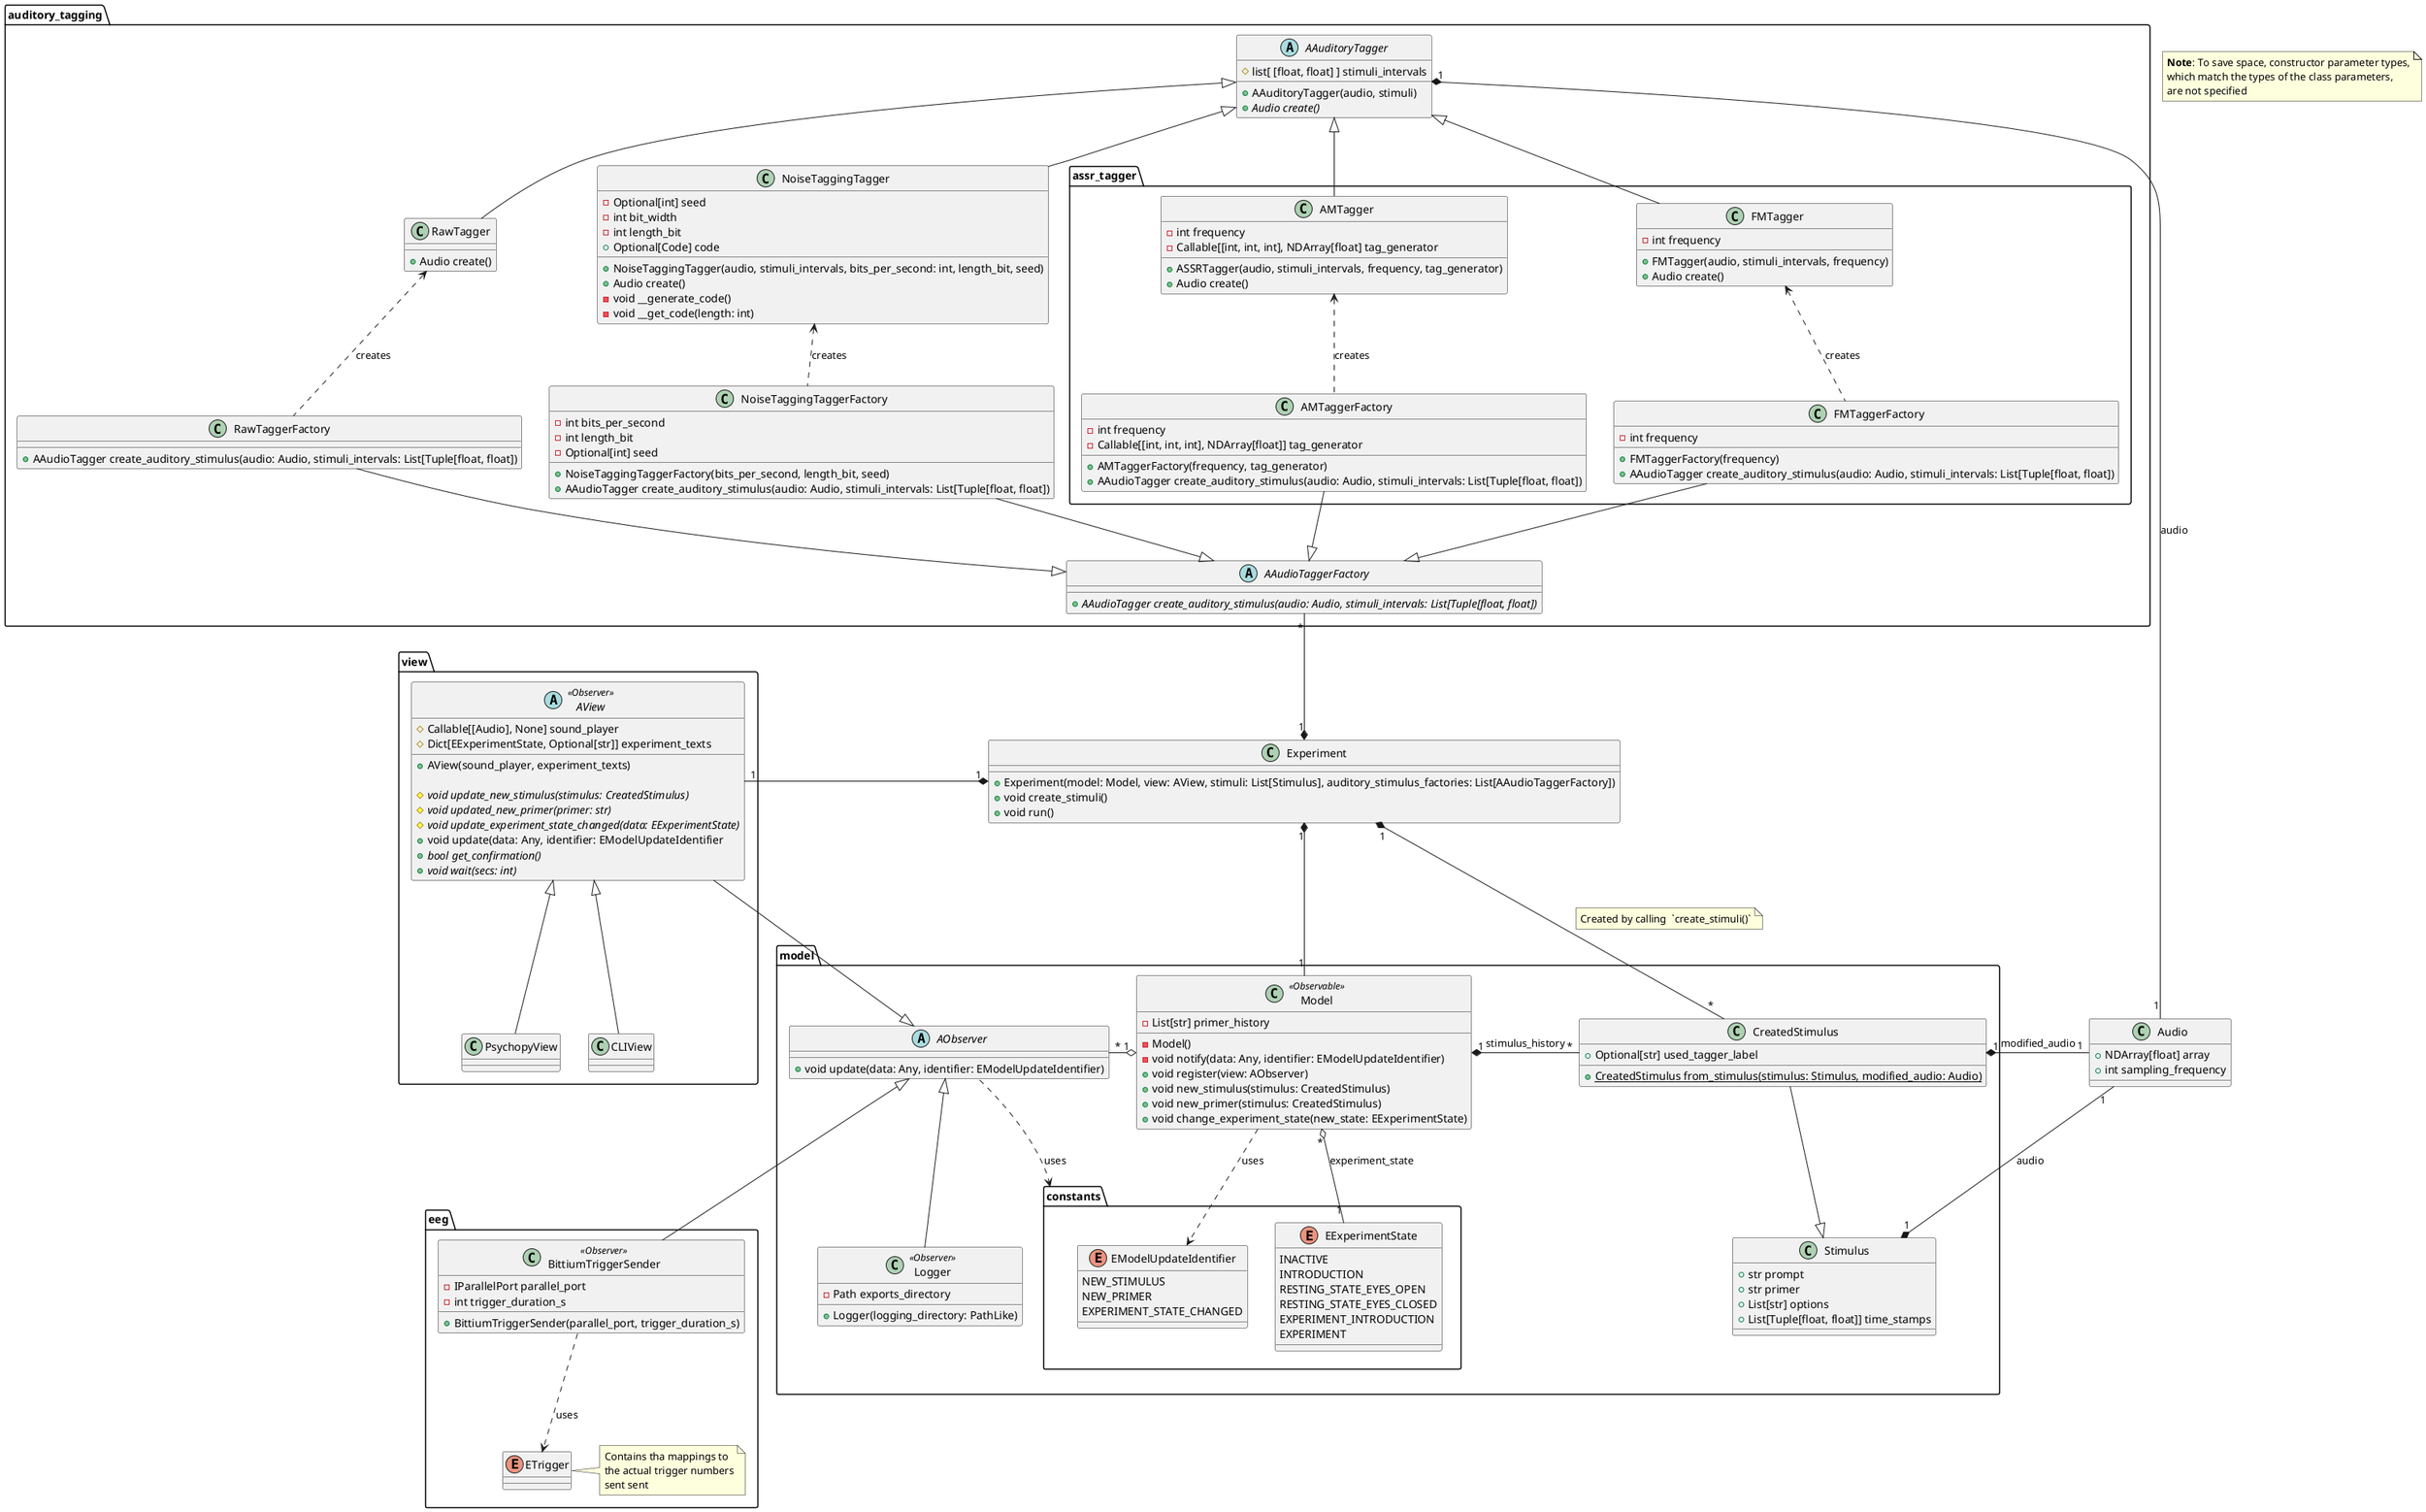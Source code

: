 @startuml
note as n
  <b>Note</b>: To save space, constructor parameter types,
  which match the types of the class parameters,
  are not specified
end note

class Audio {
        +NDArray[float] array
        +int sampling_frequency
    }

package view {
    abstract class AView<<Observer>> {
        #Callable[[Audio], None] sound_player
        #Dict[EExperimentState, Optional[str]] experiment_texts

        +AView(sound_player, experiment_texts)

        #void {abstract} update_new_stimulus(stimulus: CreatedStimulus)
        #void {abstract} updated_new_primer(primer: str)
        #void {abstract} update_experiment_state_changed(data: EExperimentState)
        +void update(data: Any, identifier: EModelUpdateIdentifier
        +bool {abstract} get_confirmation()
        +void {abstract} wait(secs: int)
    }

    class PsychopyView {
    }

    class CLIView {
    }
}

package model {
    abstract class AObserver {
        +void update(data: Any, identifier: EModelUpdateIdentifier)
    }

    class Model <<Observable>>{
        -List[str] primer_history

        -Model()
        -void notify(data: Any, identifier: EModelUpdateIdentifier)
        +void register(view: AObserver)
        +void new_stimulus(stimulus: CreatedStimulus)
        +void new_primer(stimulus: CreatedStimulus)
        +void change_experiment_state(new_state: EExperimentState)
    }

    class Logger<<Observer>> {
        -Path exports_directory
        +Logger(logging_directory: PathLike)
    }
    Logger -u-|> AObserver

    package constants {
    enum EExperimentState {
        INACTIVE
        INTRODUCTION
        RESTING_STATE_EYES_OPEN
        RESTING_STATE_EYES_CLOSED
        EXPERIMENT_INTRODUCTION
        EXPERIMENT
    }

    enum EModelUpdateIdentifier {
        NEW_STIMULUS
        NEW_PRIMER
        EXPERIMENT_STATE_CHANGED
    }
    }

    class Stimulus {
        +str prompt
        +str primer
        +List[str] options
        +List[Tuple[float, float]] time_stamps
    }
    Stimulus "1" *-- "1" Audio: audio

    class CreatedStimulus {
        +Optional[str] used_tagger_label
        +CreatedStimulus {static} from_stimulus(stimulus: Stimulus, modified_audio: Audio)
    }
    CreatedStimulus "1" *-l- "1" Audio: modified_audio


    CreatedStimulus --|> Stimulus
}

Model "1" *-r- "*" CreatedStimulus: "stimulus_history"
Model "*" o--- "1" EExperimentState: "experiment_state"
Model "1" o-l-- "*" AObserver
Model ..> EModelUpdateIdentifier: "uses"

AObserver .l.> constants: "uses"

AView --|> AObserver


package auditory_tagging {
    abstract class AAuditoryTagger {
      #list[ [float, float] ] stimuli_intervals

      +AAuditoryTagger(audio, stimuli)
      +Audio {abstract} create()
    }

    AAuditoryTagger "1" *-- "1" Audio: audio


    abstract class AAudioTaggerFactory {
      +AAudioTagger {abstract} create_auditory_stimulus(audio: Audio, stimuli_intervals: List[Tuple[float, float])
    }

    package assr_tagger {
        class AMTagger {
          -int frequency
          -Callable[[int, int, int], NDArray[float] tag_generator

          +ASSRTagger(audio, stimuli_intervals, frequency, tag_generator)
          +Audio create()
        }

        class FMTagger {
          -int frequency

          +FMTagger(audio, stimuli_intervals, frequency)
          +Audio create()

        }

        class AMTaggerFactory {
          -int frequency
          -Callable[[int, int, int], NDArray[float]] tag_generator

          +AMTaggerFactory(frequency, tag_generator)
          +AAudioTagger create_auditory_stimulus(audio: Audio, stimuli_intervals: List[Tuple[float, float])
        }

        class FMTaggerFactory {
          -int frequency

          +FMTaggerFactory(frequency)
          +AAudioTagger create_auditory_stimulus(audio: Audio, stimuli_intervals: List[Tuple[float, float])
        }
    }

    class NoiseTaggingTagger {
      -Optional[int] seed
      -int bit_width
      -int length_bit
      +Optional[Code] code

      +NoiseTaggingTagger(audio, stimuli_intervals, bits_per_second: int, length_bit, seed)
      +Audio create()
      -void __generate_code()
      -void __get_code(length: int)
    }

    class NoiseTaggingTaggerFactory {
      -int bits_per_second
      -int length_bit
      -Optional[int] seed

      +NoiseTaggingTaggerFactory(bits_per_second, length_bit, seed)
      +AAudioTagger create_auditory_stimulus(audio: Audio, stimuli_intervals: List[Tuple[float, float])
    }

    class RawTagger {
      +Audio create()
    }

    class RawTaggerFactory {
      +AAudioTagger create_auditory_stimulus(audio: Audio, stimuli_intervals: List[Tuple[float, float])
    }
}

package eeg {
   enum ETrigger{}
   note right of ETrigger: Contains tha mappings to\nthe actual trigger numbers\nsent sent

   class BittiumTriggerSender<<Observer>> {
     -IParallelPort parallel_port
     -int trigger_duration_s
     +BittiumTriggerSender(parallel_port, trigger_duration_s)
   }
}
BittiumTriggerSender -u-|> AObserver
BittiumTriggerSender ..> ETrigger: "uses"


AAuditoryTagger <|-- RawTagger
AAuditoryTagger <|-- NoiseTaggingTagger
AAuditoryTagger <|-- AMTagger
AAuditoryTagger <|-- FMTagger

AAudioTaggerFactory <|-u- AMTaggerFactory
AAudioTaggerFactory <|-u- FMTaggerFactory
AAudioTaggerFactory <|-u- NoiseTaggingTaggerFactory
AAudioTaggerFactory <|-u- RawTaggerFactory

AMTagger <.. AMTaggerFactory: "creates"
FMTagger <.. FMTaggerFactory: "creates"
NoiseTaggingTagger <.. NoiseTaggingTaggerFactory: "creates"
RawTagger <.. RawTaggerFactory: "creates"

AView <|-- PsychopyView
AView <|-- CLIView



class Experiment {
    +Experiment(model: Model, view: AView, stimuli: List[Stimulus], auditory_stimulus_factories: List[AAudioTaggerFactory])
    +void create_stimuli()
    +void run()
}
Experiment "1" *-d- "1" Model
Experiment "1" *-l- "1" AView
Experiment "1" *-u- "*" AAudioTaggerFactory
Experiment "1" *-- "*" CreatedStimulus
note on link: Created by calling  `create_stimuli()`



@enduml
